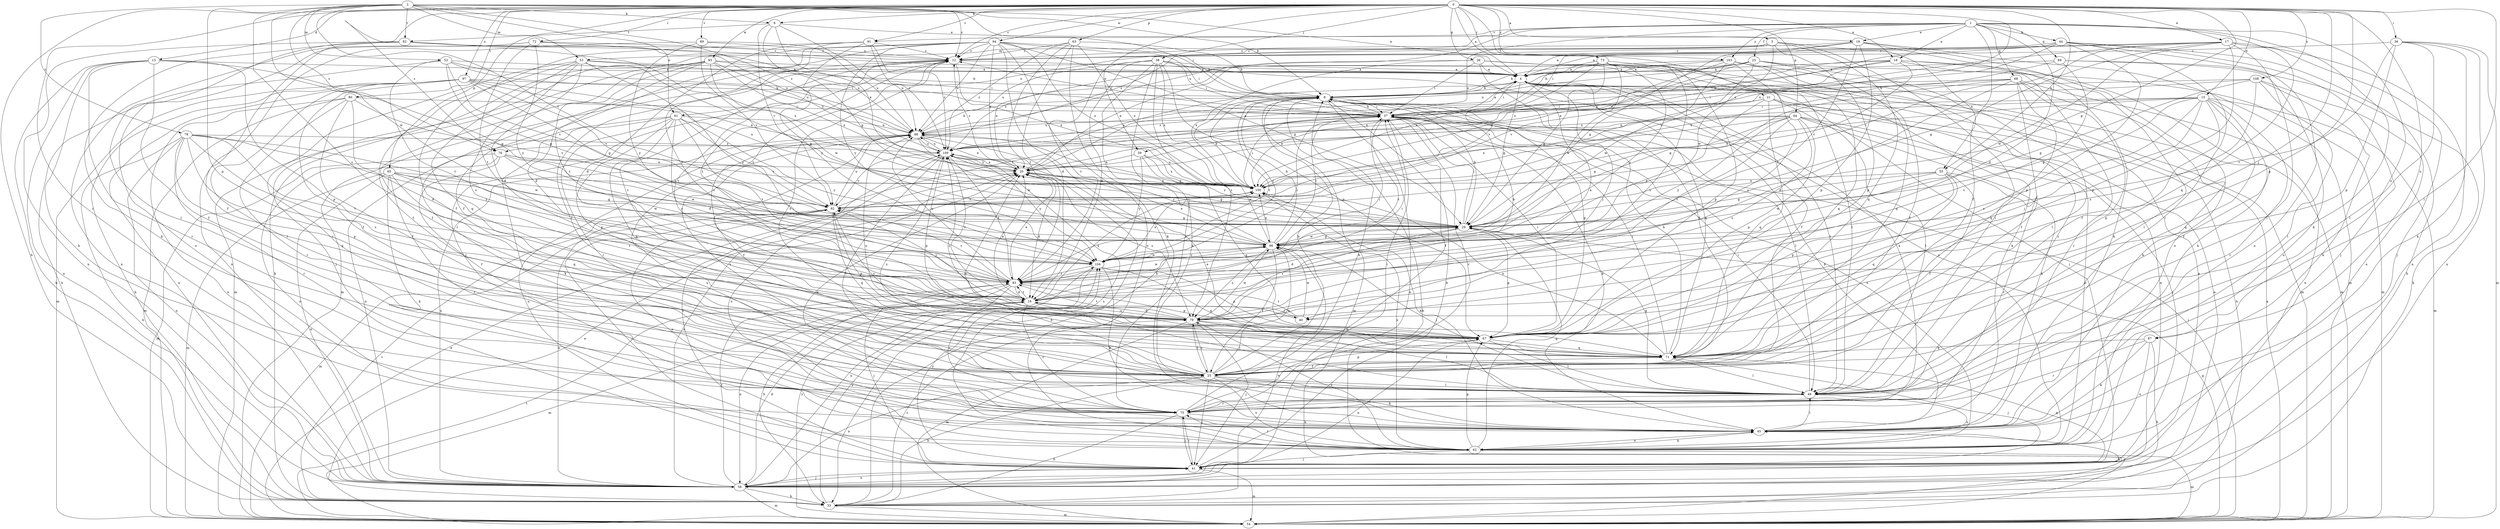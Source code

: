 strict digraph  {
0;
1;
2;
3;
4;
6;
8;
12;
13;
15;
16;
17;
18;
19;
20;
21;
23;
25;
26;
29;
33;
36;
37;
38;
40;
41;
44;
45;
49;
52;
53;
54;
55;
58;
59;
61;
62;
63;
64;
65;
67;
68;
69;
71;
72;
73;
75;
76;
78;
79;
80;
82;
83;
87;
88;
89;
91;
92;
93;
94;
96;
97;
100;
103;
104;
108;
109;
0 -> 3  [label=a];
0 -> 4  [label=a];
0 -> 6  [label=b];
0 -> 12  [label=c];
0 -> 13  [label=d];
0 -> 15  [label=d];
0 -> 17  [label=e];
0 -> 18  [label=e];
0 -> 21  [label=f];
0 -> 26  [label=g];
0 -> 29  [label=g];
0 -> 33  [label=h];
0 -> 36  [label=i];
0 -> 38  [label=j];
0 -> 40  [label=j];
0 -> 49  [label=l];
0 -> 55  [label=n];
0 -> 59  [label=o];
0 -> 63  [label=p];
0 -> 64  [label=p];
0 -> 65  [label=p];
0 -> 67  [label=p];
0 -> 72  [label=r];
0 -> 73  [label=r];
0 -> 75  [label=r];
0 -> 76  [label=s];
0 -> 80  [label=t];
0 -> 87  [label=u];
0 -> 89  [label=v];
0 -> 91  [label=v];
0 -> 93  [label=w];
0 -> 94  [label=w];
0 -> 97  [label=x];
0 -> 100  [label=x];
0 -> 103  [label=y];
0 -> 108  [label=z];
1 -> 16  [label=d];
1 -> 18  [label=e];
1 -> 19  [label=e];
1 -> 23  [label=f];
1 -> 25  [label=f];
1 -> 44  [label=k];
1 -> 45  [label=k];
1 -> 59  [label=o];
1 -> 68  [label=q];
1 -> 69  [label=q];
1 -> 71  [label=q];
1 -> 76  [label=s];
1 -> 87  [label=u];
1 -> 88  [label=u];
1 -> 91  [label=v];
1 -> 103  [label=y];
2 -> 4  [label=a];
2 -> 6  [label=b];
2 -> 8  [label=b];
2 -> 12  [label=c];
2 -> 37  [label=i];
2 -> 52  [label=m];
2 -> 53  [label=m];
2 -> 61  [label=o];
2 -> 67  [label=p];
2 -> 76  [label=s];
2 -> 78  [label=s];
2 -> 79  [label=s];
2 -> 82  [label=t];
2 -> 92  [label=v];
2 -> 96  [label=w];
2 -> 109  [label=z];
3 -> 12  [label=c];
3 -> 49  [label=l];
3 -> 53  [label=m];
3 -> 55  [label=n];
3 -> 61  [label=o];
3 -> 67  [label=p];
3 -> 71  [label=q];
3 -> 96  [label=w];
4 -> 8  [label=b];
4 -> 25  [label=f];
4 -> 29  [label=g];
4 -> 37  [label=i];
4 -> 40  [label=j];
4 -> 49  [label=l];
4 -> 58  [label=n];
4 -> 71  [label=q];
6 -> 19  [label=e];
6 -> 20  [label=e];
6 -> 29  [label=g];
6 -> 82  [label=t];
6 -> 92  [label=v];
6 -> 109  [label=z];
8 -> 37  [label=i];
8 -> 49  [label=l];
8 -> 54  [label=m];
8 -> 58  [label=n];
8 -> 67  [label=p];
8 -> 83  [label=t];
8 -> 104  [label=y];
12 -> 4  [label=a];
12 -> 25  [label=f];
12 -> 54  [label=m];
12 -> 83  [label=t];
12 -> 100  [label=x];
13 -> 4  [label=a];
13 -> 25  [label=f];
13 -> 29  [label=g];
13 -> 33  [label=h];
13 -> 45  [label=k];
13 -> 58  [label=n];
13 -> 67  [label=p];
13 -> 75  [label=r];
15 -> 25  [label=f];
15 -> 29  [label=g];
15 -> 37  [label=i];
15 -> 40  [label=j];
15 -> 54  [label=m];
15 -> 67  [label=p];
15 -> 71  [label=q];
15 -> 75  [label=r];
15 -> 79  [label=s];
15 -> 100  [label=x];
15 -> 109  [label=z];
16 -> 4  [label=a];
16 -> 8  [label=b];
16 -> 12  [label=c];
16 -> 20  [label=e];
16 -> 37  [label=i];
16 -> 40  [label=j];
16 -> 49  [label=l];
16 -> 54  [label=m];
16 -> 58  [label=n];
16 -> 75  [label=r];
16 -> 79  [label=s];
16 -> 83  [label=t];
16 -> 92  [label=v];
16 -> 100  [label=x];
16 -> 109  [label=z];
17 -> 4  [label=a];
17 -> 12  [label=c];
17 -> 29  [label=g];
17 -> 41  [label=j];
17 -> 49  [label=l];
17 -> 58  [label=n];
17 -> 67  [label=p];
17 -> 92  [label=v];
17 -> 96  [label=w];
17 -> 109  [label=z];
18 -> 4  [label=a];
18 -> 20  [label=e];
18 -> 25  [label=f];
18 -> 45  [label=k];
18 -> 49  [label=l];
18 -> 88  [label=u];
18 -> 92  [label=v];
18 -> 109  [label=z];
19 -> 4  [label=a];
19 -> 12  [label=c];
19 -> 29  [label=g];
19 -> 45  [label=k];
19 -> 54  [label=m];
19 -> 62  [label=o];
19 -> 67  [label=p];
19 -> 83  [label=t];
20 -> 4  [label=a];
20 -> 12  [label=c];
20 -> 16  [label=d];
20 -> 29  [label=g];
20 -> 79  [label=s];
20 -> 100  [label=x];
20 -> 109  [label=z];
21 -> 33  [label=h];
21 -> 37  [label=i];
21 -> 49  [label=l];
21 -> 58  [label=n];
21 -> 71  [label=q];
21 -> 104  [label=y];
21 -> 109  [label=z];
23 -> 4  [label=a];
23 -> 8  [label=b];
23 -> 20  [label=e];
23 -> 49  [label=l];
23 -> 54  [label=m];
23 -> 71  [label=q];
23 -> 92  [label=v];
23 -> 100  [label=x];
25 -> 8  [label=b];
25 -> 20  [label=e];
25 -> 33  [label=h];
25 -> 41  [label=j];
25 -> 45  [label=k];
25 -> 49  [label=l];
25 -> 58  [label=n];
25 -> 62  [label=o];
25 -> 67  [label=p];
25 -> 79  [label=s];
25 -> 96  [label=w];
25 -> 109  [label=z];
26 -> 4  [label=a];
26 -> 20  [label=e];
26 -> 25  [label=f];
26 -> 37  [label=i];
26 -> 41  [label=j];
26 -> 45  [label=k];
26 -> 49  [label=l];
26 -> 100  [label=x];
29 -> 8  [label=b];
29 -> 16  [label=d];
29 -> 37  [label=i];
29 -> 67  [label=p];
29 -> 79  [label=s];
29 -> 96  [label=w];
29 -> 109  [label=z];
33 -> 20  [label=e];
33 -> 54  [label=m];
33 -> 79  [label=s];
33 -> 92  [label=v];
33 -> 96  [label=w];
33 -> 104  [label=y];
36 -> 12  [label=c];
36 -> 45  [label=k];
36 -> 49  [label=l];
36 -> 54  [label=m];
36 -> 58  [label=n];
36 -> 67  [label=p];
36 -> 83  [label=t];
37 -> 4  [label=a];
37 -> 8  [label=b];
37 -> 12  [label=c];
37 -> 25  [label=f];
37 -> 45  [label=k];
37 -> 62  [label=o];
37 -> 75  [label=r];
37 -> 83  [label=t];
37 -> 88  [label=u];
38 -> 4  [label=a];
38 -> 16  [label=d];
38 -> 37  [label=i];
38 -> 45  [label=k];
38 -> 62  [label=o];
38 -> 67  [label=p];
38 -> 75  [label=r];
38 -> 79  [label=s];
38 -> 83  [label=t];
38 -> 88  [label=u];
38 -> 100  [label=x];
40 -> 12  [label=c];
40 -> 83  [label=t];
40 -> 96  [label=w];
41 -> 4  [label=a];
41 -> 8  [label=b];
41 -> 54  [label=m];
41 -> 58  [label=n];
41 -> 71  [label=q];
41 -> 75  [label=r];
41 -> 88  [label=u];
41 -> 104  [label=y];
41 -> 109  [label=z];
44 -> 12  [label=c];
44 -> 20  [label=e];
44 -> 33  [label=h];
44 -> 37  [label=i];
44 -> 41  [label=j];
44 -> 49  [label=l];
44 -> 62  [label=o];
44 -> 67  [label=p];
44 -> 92  [label=v];
45 -> 8  [label=b];
45 -> 49  [label=l];
45 -> 62  [label=o];
45 -> 88  [label=u];
49 -> 29  [label=g];
49 -> 37  [label=i];
49 -> 62  [label=o];
49 -> 75  [label=r];
49 -> 88  [label=u];
52 -> 4  [label=a];
52 -> 29  [label=g];
52 -> 33  [label=h];
52 -> 37  [label=i];
52 -> 83  [label=t];
52 -> 88  [label=u];
52 -> 92  [label=v];
53 -> 4  [label=a];
53 -> 8  [label=b];
53 -> 16  [label=d];
53 -> 25  [label=f];
53 -> 29  [label=g];
53 -> 71  [label=q];
53 -> 75  [label=r];
53 -> 79  [label=s];
53 -> 104  [label=y];
54 -> 4  [label=a];
54 -> 8  [label=b];
54 -> 20  [label=e];
54 -> 29  [label=g];
54 -> 37  [label=i];
54 -> 83  [label=t];
54 -> 104  [label=y];
55 -> 25  [label=f];
55 -> 29  [label=g];
55 -> 67  [label=p];
55 -> 71  [label=q];
55 -> 75  [label=r];
55 -> 96  [label=w];
55 -> 100  [label=x];
58 -> 16  [label=d];
58 -> 20  [label=e];
58 -> 33  [label=h];
58 -> 41  [label=j];
58 -> 45  [label=k];
58 -> 54  [label=m];
58 -> 83  [label=t];
58 -> 88  [label=u];
59 -> 20  [label=e];
59 -> 71  [label=q];
59 -> 96  [label=w];
59 -> 100  [label=x];
59 -> 104  [label=y];
61 -> 16  [label=d];
61 -> 45  [label=k];
61 -> 49  [label=l];
61 -> 58  [label=n];
61 -> 67  [label=p];
61 -> 71  [label=q];
61 -> 83  [label=t];
61 -> 88  [label=u];
61 -> 92  [label=v];
61 -> 104  [label=y];
62 -> 12  [label=c];
62 -> 29  [label=g];
62 -> 41  [label=j];
62 -> 45  [label=k];
62 -> 54  [label=m];
62 -> 67  [label=p];
62 -> 75  [label=r];
62 -> 79  [label=s];
62 -> 100  [label=x];
62 -> 109  [label=z];
63 -> 8  [label=b];
63 -> 12  [label=c];
63 -> 16  [label=d];
63 -> 33  [label=h];
63 -> 83  [label=t];
63 -> 100  [label=x];
63 -> 109  [label=z];
64 -> 20  [label=e];
64 -> 29  [label=g];
64 -> 41  [label=j];
64 -> 45  [label=k];
64 -> 62  [label=o];
64 -> 67  [label=p];
64 -> 79  [label=s];
64 -> 83  [label=t];
64 -> 88  [label=u];
64 -> 100  [label=x];
64 -> 104  [label=y];
65 -> 29  [label=g];
65 -> 45  [label=k];
65 -> 54  [label=m];
65 -> 58  [label=n];
65 -> 71  [label=q];
65 -> 75  [label=r];
65 -> 79  [label=s];
65 -> 96  [label=w];
65 -> 100  [label=x];
67 -> 37  [label=i];
67 -> 49  [label=l];
67 -> 58  [label=n];
67 -> 71  [label=q];
67 -> 92  [label=v];
67 -> 109  [label=z];
68 -> 8  [label=b];
68 -> 16  [label=d];
68 -> 25  [label=f];
68 -> 29  [label=g];
68 -> 45  [label=k];
68 -> 58  [label=n];
68 -> 71  [label=q];
68 -> 75  [label=r];
68 -> 109  [label=z];
69 -> 4  [label=a];
69 -> 33  [label=h];
69 -> 62  [label=o];
69 -> 79  [label=s];
69 -> 100  [label=x];
71 -> 8  [label=b];
71 -> 12  [label=c];
71 -> 20  [label=e];
71 -> 25  [label=f];
71 -> 37  [label=i];
71 -> 41  [label=j];
71 -> 49  [label=l];
71 -> 88  [label=u];
71 -> 100  [label=x];
72 -> 12  [label=c];
72 -> 58  [label=n];
72 -> 62  [label=o];
72 -> 83  [label=t];
72 -> 88  [label=u];
72 -> 104  [label=y];
73 -> 4  [label=a];
73 -> 20  [label=e];
73 -> 29  [label=g];
73 -> 54  [label=m];
73 -> 67  [label=p];
73 -> 71  [label=q];
73 -> 79  [label=s];
73 -> 92  [label=v];
73 -> 96  [label=w];
73 -> 100  [label=x];
73 -> 104  [label=y];
73 -> 109  [label=z];
75 -> 4  [label=a];
75 -> 8  [label=b];
75 -> 20  [label=e];
75 -> 33  [label=h];
75 -> 37  [label=i];
75 -> 41  [label=j];
75 -> 45  [label=k];
76 -> 20  [label=e];
76 -> 25  [label=f];
76 -> 54  [label=m];
76 -> 62  [label=o];
76 -> 96  [label=w];
76 -> 100  [label=x];
76 -> 104  [label=y];
78 -> 33  [label=h];
78 -> 58  [label=n];
78 -> 67  [label=p];
78 -> 71  [label=q];
78 -> 75  [label=r];
78 -> 79  [label=s];
78 -> 83  [label=t];
78 -> 96  [label=w];
78 -> 104  [label=y];
78 -> 109  [label=z];
79 -> 12  [label=c];
79 -> 16  [label=d];
79 -> 25  [label=f];
79 -> 41  [label=j];
79 -> 49  [label=l];
79 -> 54  [label=m];
79 -> 67  [label=p];
79 -> 83  [label=t];
79 -> 96  [label=w];
80 -> 16  [label=d];
80 -> 25  [label=f];
80 -> 37  [label=i];
80 -> 54  [label=m];
80 -> 58  [label=n];
80 -> 75  [label=r];
80 -> 92  [label=v];
82 -> 4  [label=a];
82 -> 12  [label=c];
82 -> 25  [label=f];
82 -> 45  [label=k];
82 -> 49  [label=l];
82 -> 58  [label=n];
82 -> 88  [label=u];
82 -> 100  [label=x];
83 -> 16  [label=d];
83 -> 20  [label=e];
83 -> 33  [label=h];
83 -> 37  [label=i];
83 -> 41  [label=j];
83 -> 67  [label=p];
83 -> 75  [label=r];
83 -> 88  [label=u];
83 -> 92  [label=v];
83 -> 96  [label=w];
87 -> 33  [label=h];
87 -> 45  [label=k];
87 -> 62  [label=o];
87 -> 71  [label=q];
87 -> 75  [label=r];
88 -> 8  [label=b];
88 -> 20  [label=e];
88 -> 25  [label=f];
88 -> 29  [label=g];
88 -> 33  [label=h];
88 -> 96  [label=w];
88 -> 109  [label=z];
89 -> 12  [label=c];
89 -> 58  [label=n];
89 -> 88  [label=u];
89 -> 92  [label=v];
89 -> 104  [label=y];
91 -> 12  [label=c];
91 -> 16  [label=d];
91 -> 25  [label=f];
91 -> 83  [label=t];
91 -> 88  [label=u];
91 -> 104  [label=y];
91 -> 109  [label=z];
92 -> 29  [label=g];
92 -> 37  [label=i];
92 -> 41  [label=j];
92 -> 54  [label=m];
92 -> 58  [label=n];
92 -> 62  [label=o];
92 -> 67  [label=p];
92 -> 71  [label=q];
92 -> 88  [label=u];
93 -> 4  [label=a];
93 -> 16  [label=d];
93 -> 25  [label=f];
93 -> 37  [label=i];
93 -> 41  [label=j];
93 -> 54  [label=m];
93 -> 83  [label=t];
93 -> 96  [label=w];
93 -> 100  [label=x];
93 -> 109  [label=z];
94 -> 8  [label=b];
94 -> 12  [label=c];
94 -> 20  [label=e];
94 -> 25  [label=f];
94 -> 29  [label=g];
94 -> 33  [label=h];
94 -> 37  [label=i];
94 -> 45  [label=k];
94 -> 62  [label=o];
94 -> 75  [label=r];
94 -> 88  [label=u];
94 -> 100  [label=x];
94 -> 104  [label=y];
96 -> 8  [label=b];
96 -> 20  [label=e];
96 -> 25  [label=f];
96 -> 29  [label=g];
96 -> 37  [label=i];
96 -> 49  [label=l];
96 -> 79  [label=s];
96 -> 100  [label=x];
96 -> 104  [label=y];
96 -> 109  [label=z];
97 -> 8  [label=b];
97 -> 20  [label=e];
97 -> 25  [label=f];
97 -> 29  [label=g];
97 -> 33  [label=h];
97 -> 49  [label=l];
97 -> 54  [label=m];
97 -> 58  [label=n];
97 -> 92  [label=v];
97 -> 100  [label=x];
100 -> 8  [label=b];
100 -> 37  [label=i];
100 -> 45  [label=k];
100 -> 88  [label=u];
100 -> 92  [label=v];
103 -> 4  [label=a];
103 -> 8  [label=b];
103 -> 25  [label=f];
103 -> 54  [label=m];
103 -> 75  [label=r];
103 -> 79  [label=s];
103 -> 96  [label=w];
103 -> 100  [label=x];
104 -> 37  [label=i];
104 -> 45  [label=k];
104 -> 58  [label=n];
104 -> 67  [label=p];
104 -> 71  [label=q];
104 -> 83  [label=t];
104 -> 96  [label=w];
104 -> 100  [label=x];
108 -> 8  [label=b];
108 -> 29  [label=g];
108 -> 37  [label=i];
108 -> 45  [label=k];
108 -> 49  [label=l];
108 -> 62  [label=o];
108 -> 79  [label=s];
109 -> 20  [label=e];
109 -> 49  [label=l];
109 -> 62  [label=o];
109 -> 67  [label=p];
109 -> 83  [label=t];
109 -> 88  [label=u];
109 -> 92  [label=v];
109 -> 104  [label=y];
}
